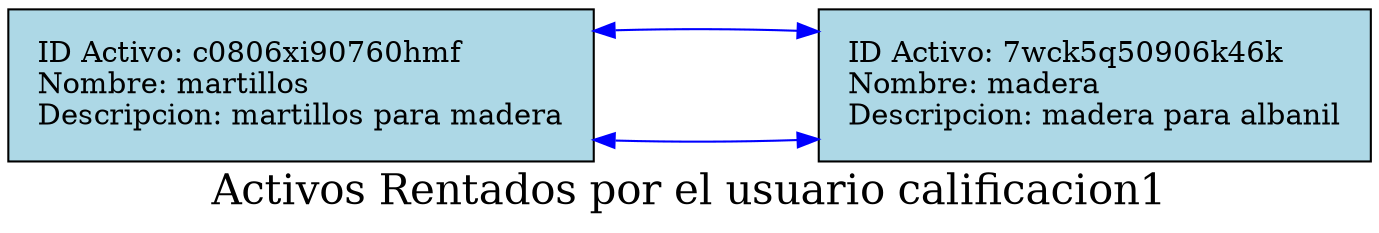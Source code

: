 digraph listitata {
rankdir=LR;node [shape=record, style=filled, fillcolor=lightblue, margin=0.2];
edge [style=solid, color=blue];
graph [ranksep=1.5, nodesep=1];
graph [label="Activos Rentados por el usuario calificacion1", fontsize=20, fontcolor=black];
"c0806xi90760hmf" [label="{ID Activo: c0806xi90760hmf\lNombre: martillos\lDescripcion: martillos para madera\l}"];
"c0806xi90760hmf" -> "7wck5q50906k46k"[dir=both];
"7wck5q50906k46k" [label="{ID Activo: 7wck5q50906k46k\lNombre: madera\lDescripcion: madera para albanil\l}"];
"7wck5q50906k46k" -> "c0806xi90760hmf"[dir=both];
}
